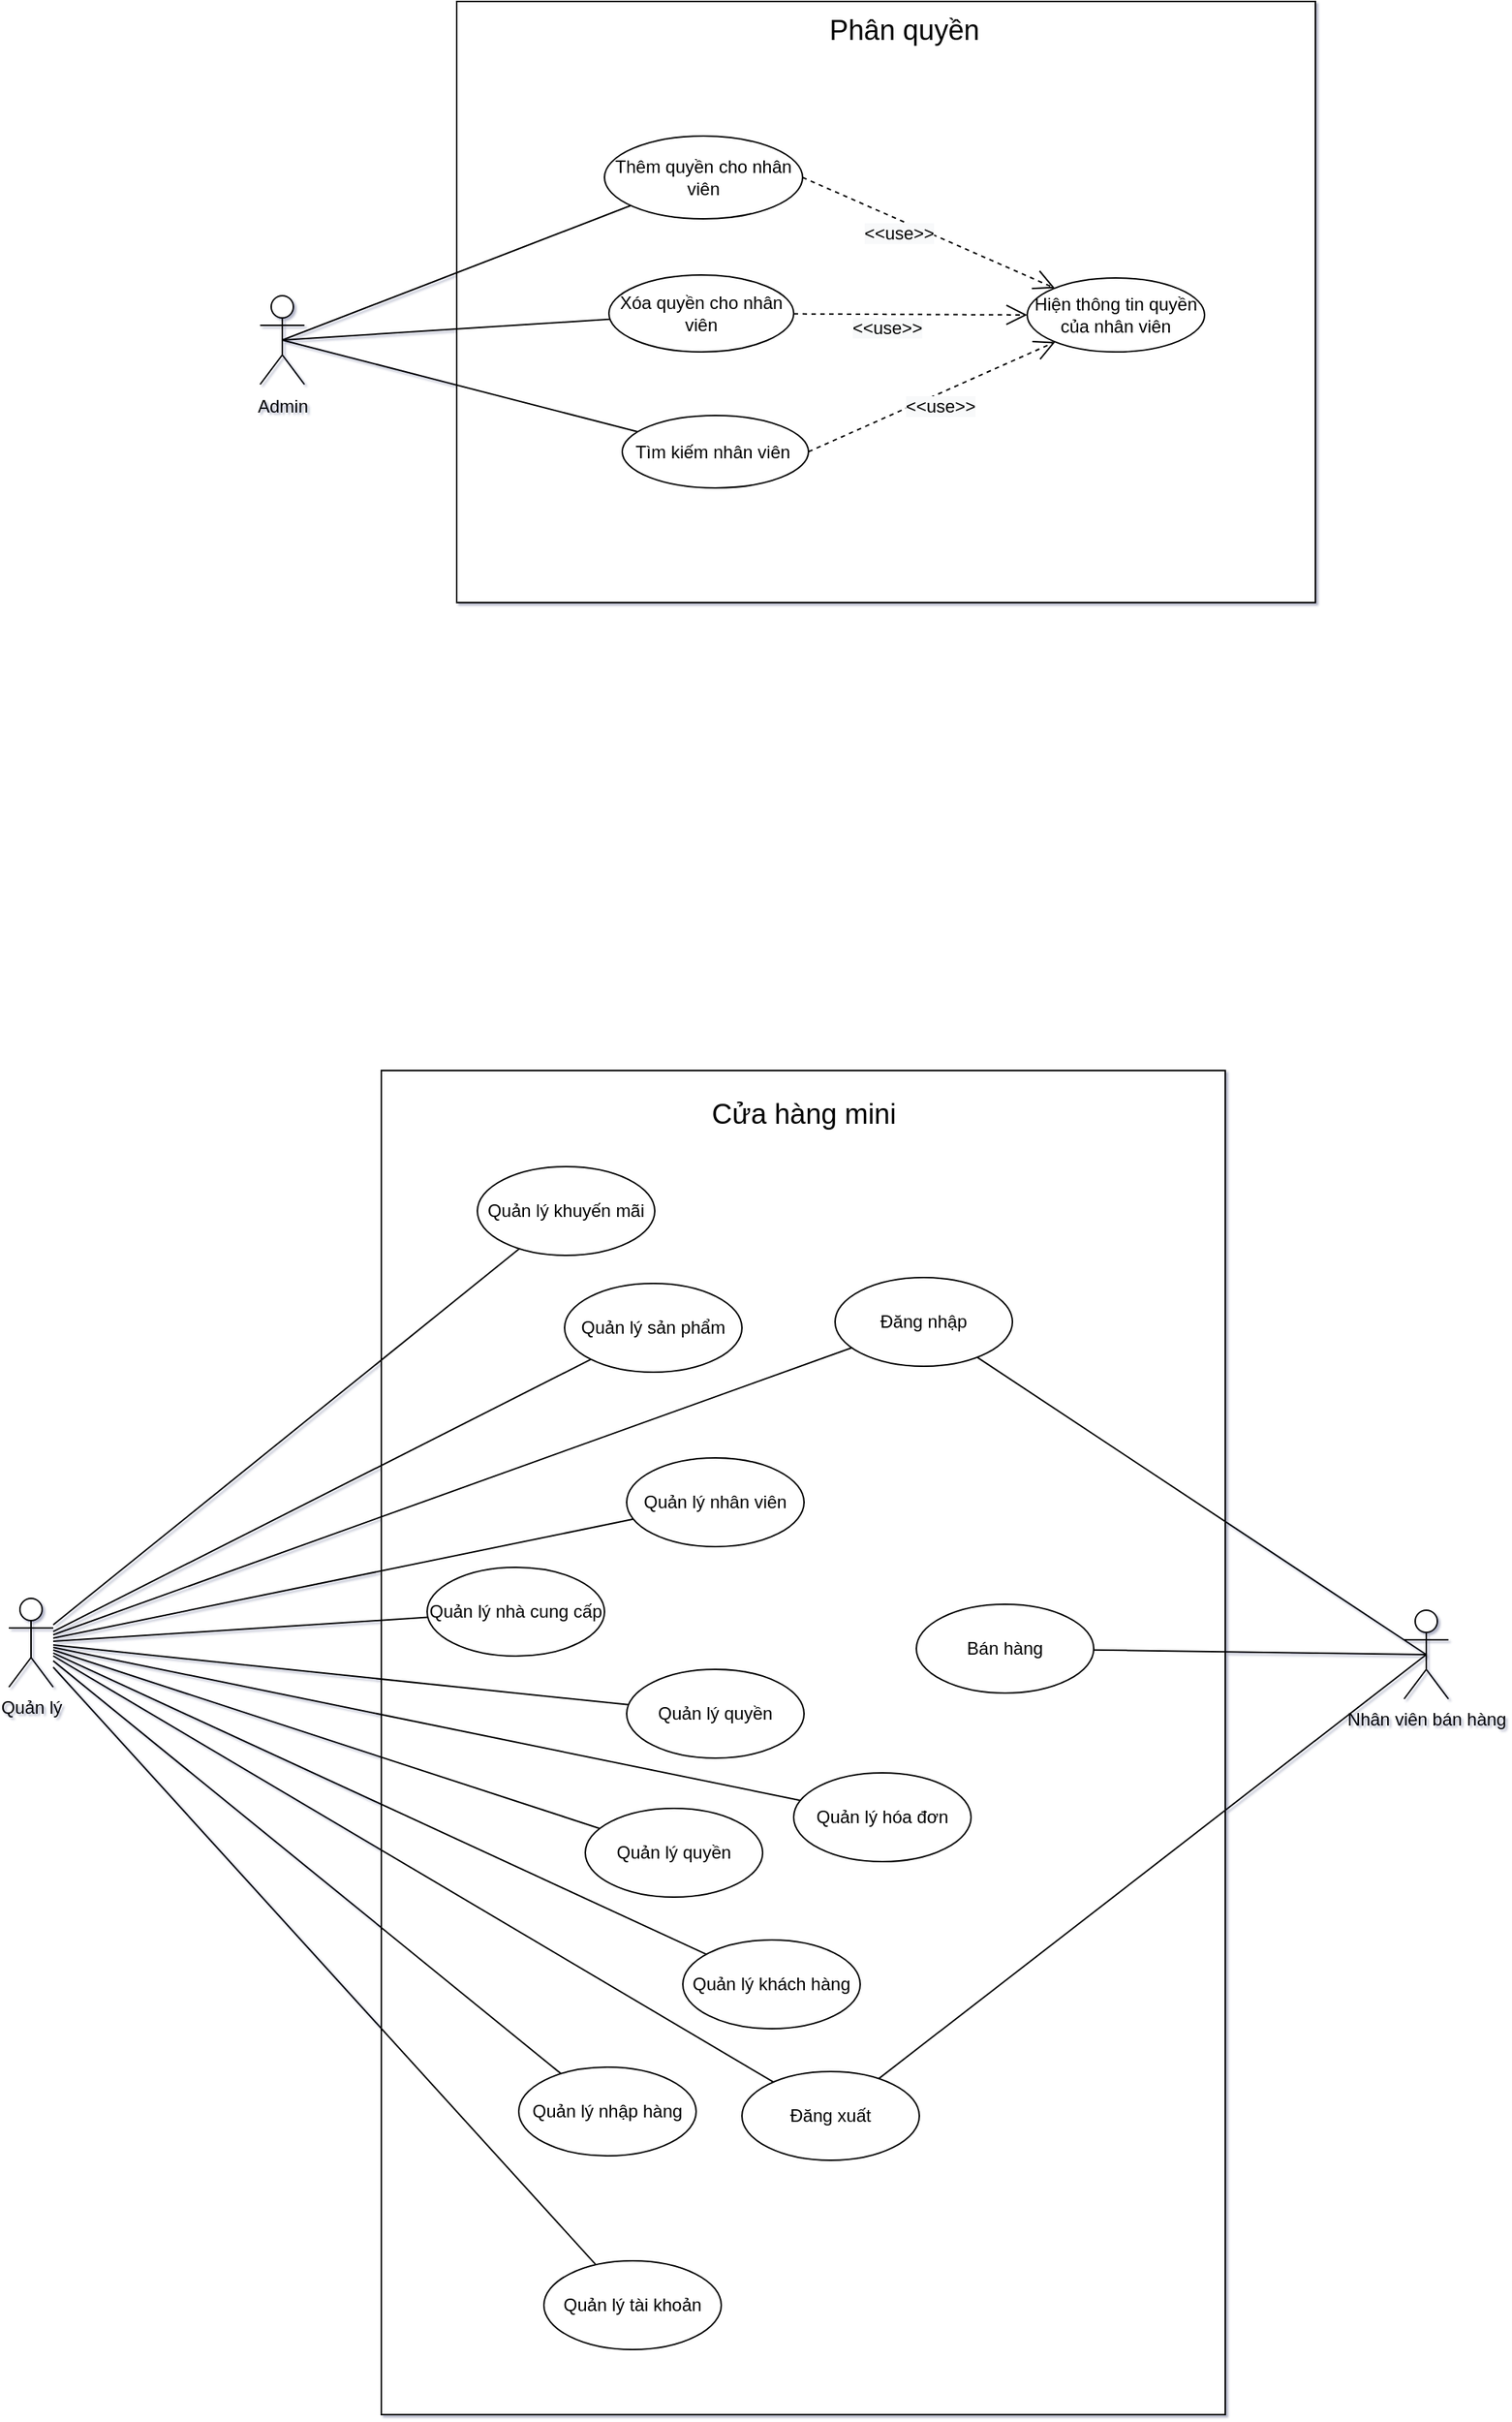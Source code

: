 <mxfile version="16.0.0" type="device"><diagram id="MllhTZW0DtR9NGBqVn_Q" name="Page-1"><mxGraphModel dx="1038" dy="649" grid="0" gridSize="10" guides="1" tooltips="1" connect="1" arrows="1" fold="1" page="0" pageScale="1" pageWidth="850" pageHeight="1100" background="#ffffff" math="0" shadow="1"><root><mxCell id="0"/><mxCell id="1" parent="0"/><mxCell id="4qs-Mr0hObbVekRPNDXX-34" value="" style="rounded=0;whiteSpace=wrap;html=1;" parent="1" vertex="1"><mxGeometry x="318" y="824" width="571" height="909" as="geometry"/></mxCell><mxCell id="-SbabApVQEK_wg_WFvru-2" value="" style="rounded=0;whiteSpace=wrap;html=1;" parent="1" vertex="1"><mxGeometry x="369" y="101" width="581" height="406.5" as="geometry"/></mxCell><mxCell id="-SbabApVQEK_wg_WFvru-3" value="" style="shape=umlActor;verticalLabelPosition=bottom;verticalAlign=top;html=1;outlineConnect=0;rounded=0;" parent="1" vertex="1"><mxGeometry x="236" y="300" width="30" height="60" as="geometry"/></mxCell><mxCell id="-SbabApVQEK_wg_WFvru-4" value="" style="endArrow=none;html=1;exitX=0.5;exitY=0.5;exitDx=0;exitDy=0;exitPerimeter=0;" parent="1" source="-SbabApVQEK_wg_WFvru-3" target="-SbabApVQEK_wg_WFvru-6" edge="1"><mxGeometry width="50" height="50" relative="1" as="geometry"><mxPoint x="60" y="270" as="sourcePoint"/><mxPoint x="414" y="320" as="targetPoint"/></mxGeometry></mxCell><mxCell id="-SbabApVQEK_wg_WFvru-6" value="Thêm quyền cho nhân viên" style="ellipse;whiteSpace=wrap;html=1;" parent="1" vertex="1"><mxGeometry x="469" y="192" width="134" height="56" as="geometry"/></mxCell><mxCell id="-SbabApVQEK_wg_WFvru-7" value="Xóa quyền cho nhân viên" style="ellipse;whiteSpace=wrap;html=1;" parent="1" vertex="1"><mxGeometry x="472" y="286" width="125" height="52" as="geometry"/></mxCell><mxCell id="-SbabApVQEK_wg_WFvru-15" value="Tìm kiếm nhân viên&amp;nbsp;" style="ellipse;whiteSpace=wrap;html=1;" parent="1" vertex="1"><mxGeometry x="481" y="381" width="126" height="49" as="geometry"/></mxCell><mxCell id="-SbabApVQEK_wg_WFvru-16" value="Hiện thông tin quyền của nhân viên" style="ellipse;whiteSpace=wrap;html=1;" parent="1" vertex="1"><mxGeometry x="755" y="288" width="120" height="50" as="geometry"/></mxCell><mxCell id="-SbabApVQEK_wg_WFvru-17" value="Phân quyền" style="text;html=1;strokeColor=none;fillColor=none;align=center;verticalAlign=middle;whiteSpace=wrap;rounded=0;fontSize=19;" parent="1" vertex="1"><mxGeometry x="562" y="106" width="220" height="30" as="geometry"/></mxCell><mxCell id="-SbabApVQEK_wg_WFvru-22" value="Admin" style="text;html=1;align=center;verticalAlign=middle;resizable=0;points=[];autosize=1;strokeColor=none;fillColor=none;fontSize=12;" parent="1" vertex="1"><mxGeometry x="221" y="360" width="60" height="30" as="geometry"/></mxCell><mxCell id="-SbabApVQEK_wg_WFvru-24" value="&lt;span style=&quot;font-size: 12px ; background-color: rgb(248 , 249 , 250)&quot;&gt;&amp;lt;&amp;lt;use&amp;gt;&amp;gt;&lt;/span&gt;" style="endArrow=open;endSize=12;dashed=1;html=1;rounded=0;strokeColor=#000000;entryX=0;entryY=0.5;entryDx=0;entryDy=0;" parent="1" source="-SbabApVQEK_wg_WFvru-7" target="-SbabApVQEK_wg_WFvru-16" edge="1"><mxGeometry x="-0.197" y="-9" width="160" relative="1" as="geometry"><mxPoint x="490" y="400" as="sourcePoint"/><mxPoint x="476.074" y="339.408" as="targetPoint"/><mxPoint as="offset"/></mxGeometry></mxCell><mxCell id="4qs-Mr0hObbVekRPNDXX-1" value="Quản lý" style="shape=umlActor;verticalLabelPosition=bottom;verticalAlign=top;html=1;outlineConnect=0;" parent="1" vertex="1"><mxGeometry x="66" y="1181" width="30" height="60" as="geometry"/></mxCell><mxCell id="4qs-Mr0hObbVekRPNDXX-2" value="Nhân viên bán hàng" style="shape=umlActor;verticalLabelPosition=bottom;verticalAlign=top;html=1;outlineConnect=0;" parent="1" vertex="1"><mxGeometry x="1010" y="1189" width="30" height="60" as="geometry"/></mxCell><mxCell id="4qs-Mr0hObbVekRPNDXX-3" value="Đăng nhập" style="ellipse;whiteSpace=wrap;html=1;verticalAlign=middle;" parent="1" vertex="1"><mxGeometry x="625" y="964" width="120" height="60" as="geometry"/></mxCell><mxCell id="4qs-Mr0hObbVekRPNDXX-5" value="" style="endArrow=none;html=1;rounded=0;" parent="1" source="4qs-Mr0hObbVekRPNDXX-1" target="4qs-Mr0hObbVekRPNDXX-3" edge="1"><mxGeometry width="50" height="50" relative="1" as="geometry"><mxPoint x="512" y="818" as="sourcePoint"/><mxPoint x="562" y="768" as="targetPoint"/></mxGeometry></mxCell><mxCell id="4qs-Mr0hObbVekRPNDXX-6" value="Quản lý hóa đơn" style="ellipse;whiteSpace=wrap;html=1;verticalAlign=middle;" parent="1" vertex="1"><mxGeometry x="597" y="1299" width="120" height="60" as="geometry"/></mxCell><mxCell id="4qs-Mr0hObbVekRPNDXX-7" value="Bán hàng" style="ellipse;whiteSpace=wrap;html=1;verticalAlign=middle;" parent="1" vertex="1"><mxGeometry x="680" y="1185" width="120" height="60" as="geometry"/></mxCell><mxCell id="4qs-Mr0hObbVekRPNDXX-8" value="Quản lý khuyến mãi" style="ellipse;whiteSpace=wrap;html=1;verticalAlign=middle;" parent="1" vertex="1"><mxGeometry x="383" y="889" width="120" height="60" as="geometry"/></mxCell><mxCell id="4qs-Mr0hObbVekRPNDXX-9" value="Quản lý nhân viên" style="ellipse;whiteSpace=wrap;html=1;verticalAlign=middle;" parent="1" vertex="1"><mxGeometry x="484" y="1086" width="120" height="60" as="geometry"/></mxCell><mxCell id="4qs-Mr0hObbVekRPNDXX-10" value="Quản lý nhập hàng" style="ellipse;whiteSpace=wrap;html=1;verticalAlign=middle;" parent="1" vertex="1"><mxGeometry x="411" y="1498" width="120" height="60" as="geometry"/></mxCell><mxCell id="4qs-Mr0hObbVekRPNDXX-11" value="Quản lý nhà cung cấp" style="ellipse;whiteSpace=wrap;html=1;verticalAlign=middle;" parent="1" vertex="1"><mxGeometry x="349" y="1160" width="120" height="60" as="geometry"/></mxCell><mxCell id="4qs-Mr0hObbVekRPNDXX-12" value="Quản lý sản phẩm" style="ellipse;whiteSpace=wrap;html=1;verticalAlign=middle;" parent="1" vertex="1"><mxGeometry x="442" y="968" width="120" height="60" as="geometry"/></mxCell><mxCell id="4qs-Mr0hObbVekRPNDXX-13" value="Đăng xuất" style="ellipse;whiteSpace=wrap;html=1;verticalAlign=middle;" parent="1" vertex="1"><mxGeometry x="562" y="1501" width="120" height="60" as="geometry"/></mxCell><mxCell id="4qs-Mr0hObbVekRPNDXX-14" value="Quản lý tài khoản" style="ellipse;whiteSpace=wrap;html=1;verticalAlign=middle;" parent="1" vertex="1"><mxGeometry x="428" y="1629" width="120" height="60" as="geometry"/></mxCell><mxCell id="4qs-Mr0hObbVekRPNDXX-15" value="Quản lý khách hàng" style="ellipse;whiteSpace=wrap;html=1;verticalAlign=middle;" parent="1" vertex="1"><mxGeometry x="522" y="1412" width="120" height="60" as="geometry"/></mxCell><mxCell id="4qs-Mr0hObbVekRPNDXX-16" value="Quản lý quyền" style="ellipse;whiteSpace=wrap;html=1;verticalAlign=middle;" parent="1" vertex="1"><mxGeometry x="484" y="1229" width="120" height="60" as="geometry"/></mxCell><mxCell id="4qs-Mr0hObbVekRPNDXX-17" value="Quản lý quyền" style="ellipse;whiteSpace=wrap;html=1;verticalAlign=middle;" parent="1" vertex="1"><mxGeometry x="456" y="1323" width="120" height="60" as="geometry"/></mxCell><mxCell id="4qs-Mr0hObbVekRPNDXX-18" value="" style="endArrow=none;html=1;rounded=0;" parent="1" source="4qs-Mr0hObbVekRPNDXX-1" target="4qs-Mr0hObbVekRPNDXX-8" edge="1"><mxGeometry width="50" height="50" relative="1" as="geometry"><mxPoint x="152" y="967" as="sourcePoint"/><mxPoint x="553.907" y="779.206" as="targetPoint"/></mxGeometry></mxCell><mxCell id="4qs-Mr0hObbVekRPNDXX-19" value="" style="endArrow=none;html=1;rounded=0;" parent="1" source="4qs-Mr0hObbVekRPNDXX-1" target="4qs-Mr0hObbVekRPNDXX-11" edge="1"><mxGeometry width="50" height="50" relative="1" as="geometry"><mxPoint x="177" y="941.496" as="sourcePoint"/><mxPoint x="412.179" y="917.917" as="targetPoint"/></mxGeometry></mxCell><mxCell id="4qs-Mr0hObbVekRPNDXX-20" value="" style="endArrow=none;html=1;rounded=0;" parent="1" source="4qs-Mr0hObbVekRPNDXX-1" target="4qs-Mr0hObbVekRPNDXX-6" edge="1"><mxGeometry width="50" height="50" relative="1" as="geometry"><mxPoint x="421" y="953" as="sourcePoint"/><mxPoint x="420.171" y="1024.059" as="targetPoint"/></mxGeometry></mxCell><mxCell id="4qs-Mr0hObbVekRPNDXX-21" value="" style="endArrow=none;html=1;rounded=0;" parent="1" source="4qs-Mr0hObbVekRPNDXX-1" target="4qs-Mr0hObbVekRPNDXX-16" edge="1"><mxGeometry width="50" height="50" relative="1" as="geometry"><mxPoint x="187" y="957.71" as="sourcePoint"/><mxPoint x="430.171" y="1034.059" as="targetPoint"/></mxGeometry></mxCell><mxCell id="4qs-Mr0hObbVekRPNDXX-22" value="" style="endArrow=none;html=1;rounded=0;" parent="1" source="4qs-Mr0hObbVekRPNDXX-1" target="4qs-Mr0hObbVekRPNDXX-17" edge="1"><mxGeometry width="50" height="50" relative="1" as="geometry"><mxPoint x="197" y="967.71" as="sourcePoint"/><mxPoint x="440.171" y="1044.059" as="targetPoint"/></mxGeometry></mxCell><mxCell id="4qs-Mr0hObbVekRPNDXX-23" value="" style="endArrow=none;html=1;rounded=0;" parent="1" source="4qs-Mr0hObbVekRPNDXX-1" target="4qs-Mr0hObbVekRPNDXX-9" edge="1"><mxGeometry width="50" height="50" relative="1" as="geometry"><mxPoint x="207" y="977.71" as="sourcePoint"/><mxPoint x="450.171" y="1054.059" as="targetPoint"/></mxGeometry></mxCell><mxCell id="4qs-Mr0hObbVekRPNDXX-24" value="" style="endArrow=none;html=1;rounded=0;" parent="1" source="4qs-Mr0hObbVekRPNDXX-1" target="4qs-Mr0hObbVekRPNDXX-10" edge="1"><mxGeometry width="50" height="50" relative="1" as="geometry"><mxPoint x="217" y="987.71" as="sourcePoint"/><mxPoint x="460.171" y="1064.059" as="targetPoint"/></mxGeometry></mxCell><mxCell id="4qs-Mr0hObbVekRPNDXX-25" value="" style="endArrow=none;html=1;rounded=0;" parent="1" source="4qs-Mr0hObbVekRPNDXX-1" target="4qs-Mr0hObbVekRPNDXX-14" edge="1"><mxGeometry width="50" height="50" relative="1" as="geometry"><mxPoint x="227" y="997.71" as="sourcePoint"/><mxPoint x="470.171" y="1074.059" as="targetPoint"/></mxGeometry></mxCell><mxCell id="4qs-Mr0hObbVekRPNDXX-26" value="" style="endArrow=none;html=1;rounded=0;" parent="1" source="4qs-Mr0hObbVekRPNDXX-1" target="4qs-Mr0hObbVekRPNDXX-15" edge="1"><mxGeometry width="50" height="50" relative="1" as="geometry"><mxPoint x="237" y="1007.71" as="sourcePoint"/><mxPoint x="480.171" y="1084.059" as="targetPoint"/></mxGeometry></mxCell><mxCell id="4qs-Mr0hObbVekRPNDXX-27" value="" style="endArrow=none;html=1;rounded=0;" parent="1" source="4qs-Mr0hObbVekRPNDXX-1" target="4qs-Mr0hObbVekRPNDXX-12" edge="1"><mxGeometry width="50" height="50" relative="1" as="geometry"><mxPoint x="177" y="947.294" as="sourcePoint"/><mxPoint x="871.829" y="1146.183" as="targetPoint"/></mxGeometry></mxCell><mxCell id="4qs-Mr0hObbVekRPNDXX-28" value="" style="endArrow=none;html=1;rounded=0;" parent="1" source="4qs-Mr0hObbVekRPNDXX-1" target="4qs-Mr0hObbVekRPNDXX-13" edge="1"><mxGeometry width="50" height="50" relative="1" as="geometry"><mxPoint x="11" y="1044" as="sourcePoint"/><mxPoint x="451.917" y="1309.106" as="targetPoint"/></mxGeometry></mxCell><mxCell id="4qs-Mr0hObbVekRPNDXX-29" value="" style="endArrow=none;html=1;rounded=0;exitX=0.5;exitY=0.5;exitDx=0;exitDy=0;exitPerimeter=0;" parent="1" source="4qs-Mr0hObbVekRPNDXX-2" target="4qs-Mr0hObbVekRPNDXX-7" edge="1"><mxGeometry width="50" height="50" relative="1" as="geometry"><mxPoint x="1057" y="1218" as="sourcePoint"/><mxPoint x="604.748" y="1069.813" as="targetPoint"/></mxGeometry></mxCell><mxCell id="4qs-Mr0hObbVekRPNDXX-31" value="" style="endArrow=none;html=1;rounded=0;exitX=0.5;exitY=0.5;exitDx=0;exitDy=0;exitPerimeter=0;" parent="1" source="4qs-Mr0hObbVekRPNDXX-2" target="4qs-Mr0hObbVekRPNDXX-13" edge="1"><mxGeometry width="50" height="50" relative="1" as="geometry"><mxPoint x="1227" y="1391" as="sourcePoint"/><mxPoint x="902.971" y="1229.067" as="targetPoint"/></mxGeometry></mxCell><mxCell id="4qs-Mr0hObbVekRPNDXX-32" value="" style="endArrow=none;html=1;rounded=0;exitX=0.5;exitY=0.5;exitDx=0;exitDy=0;exitPerimeter=0;" parent="1" source="4qs-Mr0hObbVekRPNDXX-2" target="4qs-Mr0hObbVekRPNDXX-3" edge="1"><mxGeometry width="50" height="50" relative="1" as="geometry"><mxPoint x="1258" y="1153" as="sourcePoint"/><mxPoint x="902.971" y="1229.067" as="targetPoint"/></mxGeometry></mxCell><mxCell id="4qs-Mr0hObbVekRPNDXX-36" value="" style="endArrow=none;html=1;exitX=0.5;exitY=0.5;exitDx=0;exitDy=0;exitPerimeter=0;" parent="1" source="-SbabApVQEK_wg_WFvru-3" target="-SbabApVQEK_wg_WFvru-7" edge="1"><mxGeometry width="50" height="50" relative="1" as="geometry"><mxPoint x="175" y="340" as="sourcePoint"/><mxPoint x="424" y="330" as="targetPoint"/></mxGeometry></mxCell><mxCell id="4qs-Mr0hObbVekRPNDXX-38" value="" style="endArrow=none;html=1;exitX=0.5;exitY=0.5;exitDx=0;exitDy=0;exitPerimeter=0;" parent="1" source="-SbabApVQEK_wg_WFvru-3" target="-SbabApVQEK_wg_WFvru-15" edge="1"><mxGeometry width="50" height="50" relative="1" as="geometry"><mxPoint x="195" y="360" as="sourcePoint"/><mxPoint x="444" y="350" as="targetPoint"/></mxGeometry></mxCell><mxCell id="4qs-Mr0hObbVekRPNDXX-43" value="&lt;span style=&quot;font-size: 12px ; background-color: rgb(248 , 249 , 250)&quot;&gt;&amp;lt;&amp;lt;use&amp;gt;&amp;gt;&lt;/span&gt;" style="endArrow=open;endSize=12;dashed=1;html=1;rounded=0;strokeColor=#000000;exitX=1;exitY=0.5;exitDx=0;exitDy=0;" parent="1" source="-SbabApVQEK_wg_WFvru-6" target="-SbabApVQEK_wg_WFvru-16" edge="1"><mxGeometry x="-0.197" y="-9" width="160" relative="1" as="geometry"><mxPoint x="782.01" y="323.465" as="sourcePoint"/><mxPoint x="606.992" y="325.13" as="targetPoint"/><mxPoint as="offset"/></mxGeometry></mxCell><mxCell id="4qs-Mr0hObbVekRPNDXX-44" value="&lt;span style=&quot;font-size: 12px ; background-color: rgb(248 , 249 , 250)&quot;&gt;&amp;lt;&amp;lt;use&amp;gt;&amp;gt;&lt;/span&gt;" style="endArrow=open;endSize=12;dashed=1;html=1;rounded=0;strokeColor=#000000;exitX=1;exitY=0.5;exitDx=0;exitDy=0;" parent="1" source="-SbabApVQEK_wg_WFvru-15" target="-SbabApVQEK_wg_WFvru-16" edge="1"><mxGeometry x="0.022" y="-8" width="160" relative="1" as="geometry"><mxPoint x="792.01" y="333.465" as="sourcePoint"/><mxPoint x="616.992" y="335.13" as="targetPoint"/><mxPoint as="offset"/></mxGeometry></mxCell><mxCell id="4qs-Mr0hObbVekRPNDXX-46" value="Cửa hàng mini" style="text;html=1;strokeColor=none;fillColor=none;align=center;verticalAlign=middle;whiteSpace=wrap;rounded=0;fontSize=19;" parent="1" vertex="1"><mxGeometry x="493.5" y="839" width="220" height="30" as="geometry"/></mxCell></root></mxGraphModel></diagram></mxfile>